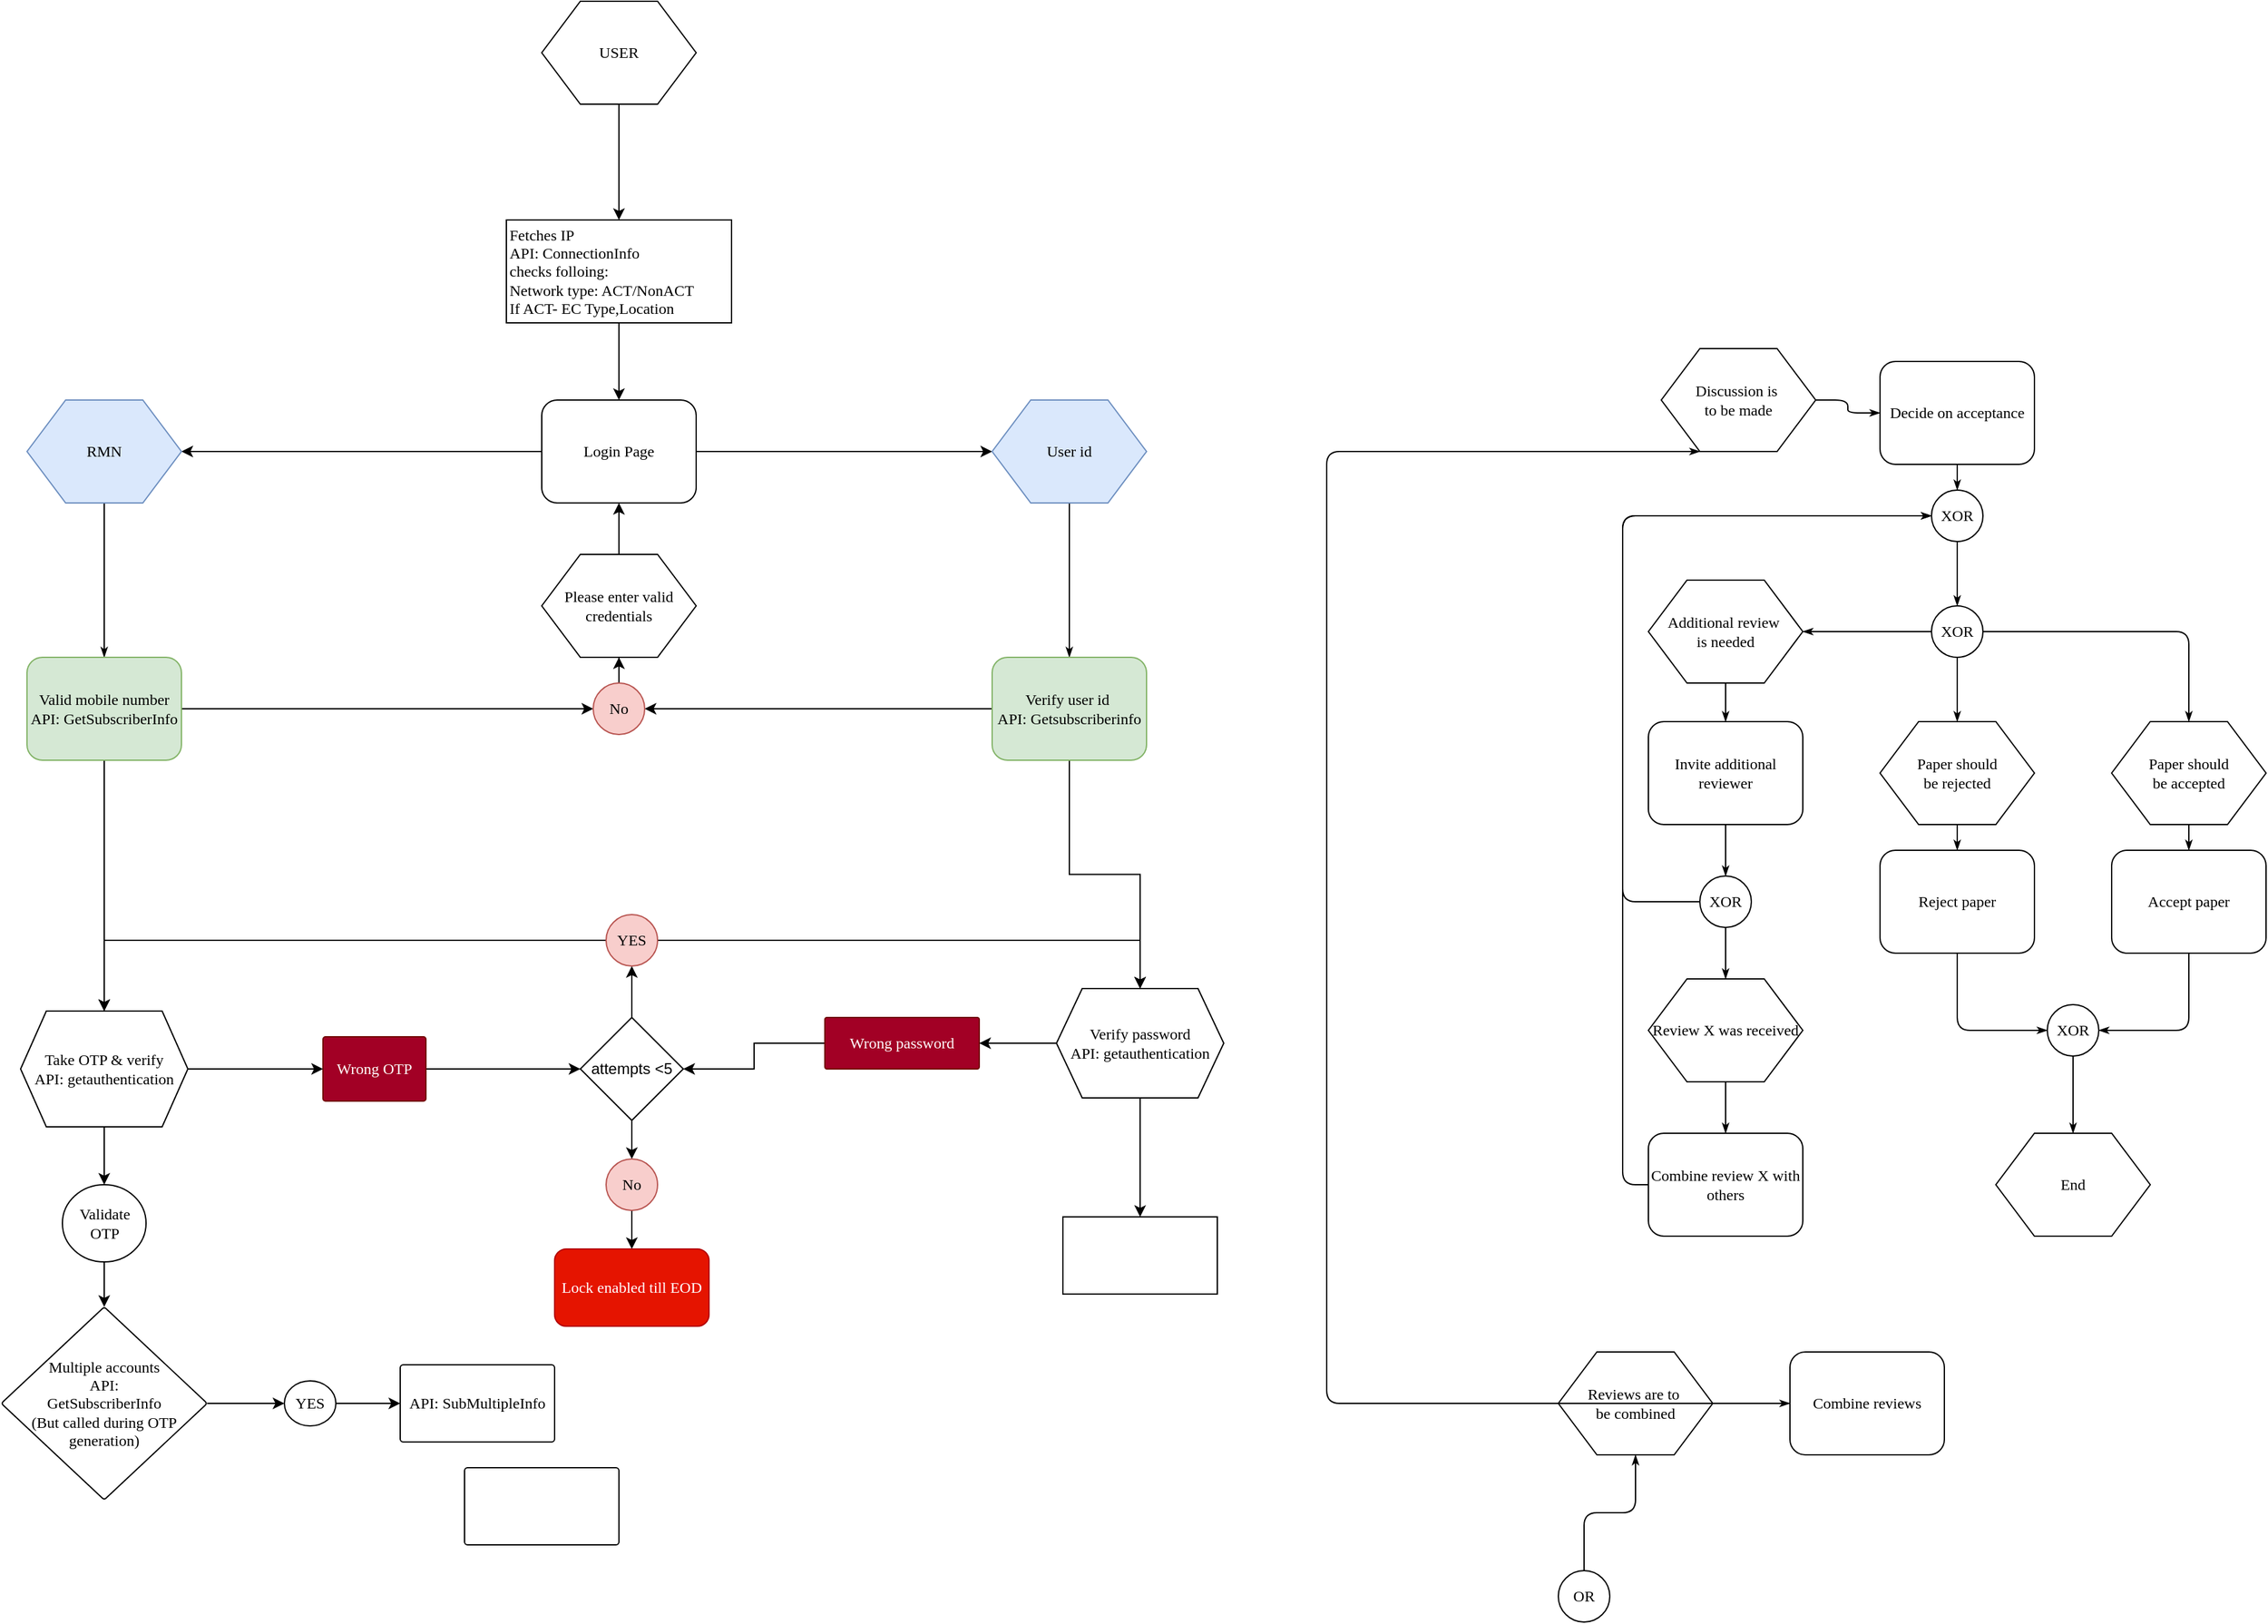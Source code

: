 <mxfile version="24.6.4" type="github">
  <diagram name="Page-1" id="8ce9d11a-91a2-4d17-14d8-a56ed91bf033">
    <mxGraphModel dx="1833" dy="1267" grid="1" gridSize="10" guides="1" tooltips="1" connect="1" arrows="1" fold="1" page="1" pageScale="1" pageWidth="1100" pageHeight="850" background="none" math="0" shadow="0">
      <root>
        <mxCell id="0" />
        <mxCell id="1" parent="0" />
        <mxCell id="Sn8Yhas9u_WasGgBsoDQ-31" value="" style="edgeStyle=orthogonalEdgeStyle;rounded=0;orthogonalLoop=1;jettySize=auto;html=1;" edge="1" parent="1" source="17ea667e15c223fc-1" target="Sn8Yhas9u_WasGgBsoDQ-30">
          <mxGeometry relative="1" as="geometry" />
        </mxCell>
        <mxCell id="17ea667e15c223fc-1" value="USER" style="shape=hexagon;perimeter=hexagonPerimeter;whiteSpace=wrap;html=1;rounded=0;shadow=0;labelBackgroundColor=none;strokeWidth=1;fontFamily=Verdana;fontSize=12;align=center;" parent="1" vertex="1">
          <mxGeometry x="180" y="-250" width="120" height="80" as="geometry" />
        </mxCell>
        <mxCell id="TGvC0FLWGlHYk3iBVuQh-11" value="" style="edgeStyle=orthogonalEdgeStyle;rounded=0;orthogonalLoop=1;jettySize=auto;html=1;" parent="1" source="17ea667e15c223fc-2" target="17ea667e15c223fc-4" edge="1">
          <mxGeometry relative="1" as="geometry" />
        </mxCell>
        <mxCell id="TGvC0FLWGlHYk3iBVuQh-15" value="" style="edgeStyle=orthogonalEdgeStyle;rounded=0;orthogonalLoop=1;jettySize=auto;html=1;" parent="1" source="17ea667e15c223fc-2" target="17ea667e15c223fc-5" edge="1">
          <mxGeometry relative="1" as="geometry" />
        </mxCell>
        <mxCell id="17ea667e15c223fc-2" value="Login Page" style="rounded=1;whiteSpace=wrap;html=1;shadow=0;labelBackgroundColor=none;strokeWidth=1;fontFamily=Verdana;fontSize=12;align=center;" parent="1" vertex="1">
          <mxGeometry x="180" y="60" width="120" height="80" as="geometry" />
        </mxCell>
        <mxCell id="17ea667e15c223fc-39" style="edgeStyle=orthogonalEdgeStyle;rounded=1;html=1;labelBackgroundColor=none;startArrow=none;startFill=0;startSize=5;endArrow=classicThin;endFill=1;endSize=5;jettySize=auto;orthogonalLoop=1;strokeWidth=1;fontFamily=Verdana;fontSize=8" parent="1" source="17ea667e15c223fc-4" target="17ea667e15c223fc-7" edge="1">
          <mxGeometry relative="1" as="geometry" />
        </mxCell>
        <mxCell id="17ea667e15c223fc-4" value="RMN" style="shape=hexagon;perimeter=hexagonPerimeter;whiteSpace=wrap;html=1;rounded=0;shadow=0;labelBackgroundColor=none;strokeWidth=1;fontFamily=Verdana;fontSize=12;align=center;fillColor=#dae8fc;strokeColor=#6c8ebf;" parent="1" vertex="1">
          <mxGeometry x="-220" y="60" width="120" height="80" as="geometry" />
        </mxCell>
        <mxCell id="17ea667e15c223fc-36" style="edgeStyle=orthogonalEdgeStyle;rounded=1;html=1;labelBackgroundColor=none;startArrow=none;startFill=0;startSize=5;endArrow=classicThin;endFill=1;endSize=5;jettySize=auto;orthogonalLoop=1;strokeWidth=1;fontFamily=Verdana;fontSize=8" parent="1" source="17ea667e15c223fc-5" target="17ea667e15c223fc-8" edge="1">
          <mxGeometry relative="1" as="geometry" />
        </mxCell>
        <mxCell id="17ea667e15c223fc-5" value="User id" style="shape=hexagon;perimeter=hexagonPerimeter;whiteSpace=wrap;html=1;rounded=0;shadow=0;labelBackgroundColor=none;strokeWidth=1;fontFamily=Verdana;fontSize=12;align=center;fillColor=#dae8fc;strokeColor=#6c8ebf;" parent="1" vertex="1">
          <mxGeometry x="530" y="60" width="120" height="80" as="geometry" />
        </mxCell>
        <mxCell id="TGvC0FLWGlHYk3iBVuQh-6" value="" style="edgeStyle=orthogonalEdgeStyle;rounded=0;orthogonalLoop=1;jettySize=auto;html=1;" parent="1" source="17ea667e15c223fc-7" target="TGvC0FLWGlHYk3iBVuQh-5" edge="1">
          <mxGeometry relative="1" as="geometry" />
        </mxCell>
        <mxCell id="Sn8Yhas9u_WasGgBsoDQ-37" value="" style="edgeStyle=orthogonalEdgeStyle;rounded=0;orthogonalLoop=1;jettySize=auto;html=1;" edge="1" parent="1" source="17ea667e15c223fc-7" target="Sn8Yhas9u_WasGgBsoDQ-36">
          <mxGeometry relative="1" as="geometry" />
        </mxCell>
        <mxCell id="17ea667e15c223fc-7" value="Valid mobile number&lt;div&gt;API: GetSubscriberInfo&lt;/div&gt;" style="rounded=1;whiteSpace=wrap;html=1;shadow=0;labelBackgroundColor=none;strokeWidth=1;fontFamily=Verdana;fontSize=12;align=center;fillColor=#d5e8d4;strokeColor=#82b366;" parent="1" vertex="1">
          <mxGeometry x="-220" y="260" width="120" height="80" as="geometry" />
        </mxCell>
        <mxCell id="TGvC0FLWGlHYk3iBVuQh-7" value="" style="edgeStyle=orthogonalEdgeStyle;rounded=0;orthogonalLoop=1;jettySize=auto;html=1;" parent="1" source="17ea667e15c223fc-8" target="TGvC0FLWGlHYk3iBVuQh-5" edge="1">
          <mxGeometry relative="1" as="geometry" />
        </mxCell>
        <mxCell id="Sn8Yhas9u_WasGgBsoDQ-40" value="" style="edgeStyle=orthogonalEdgeStyle;rounded=0;orthogonalLoop=1;jettySize=auto;html=1;" edge="1" parent="1" source="17ea667e15c223fc-8" target="Sn8Yhas9u_WasGgBsoDQ-39">
          <mxGeometry relative="1" as="geometry" />
        </mxCell>
        <mxCell id="17ea667e15c223fc-8" value="Verify user id&amp;nbsp;&lt;div&gt;API: Getsubscriberinfo&lt;/div&gt;" style="rounded=1;whiteSpace=wrap;html=1;shadow=0;labelBackgroundColor=none;strokeWidth=1;fontFamily=Verdana;fontSize=12;align=center;fillColor=#d5e8d4;strokeColor=#82b366;" parent="1" vertex="1">
          <mxGeometry x="530" y="260" width="120" height="80" as="geometry" />
        </mxCell>
        <mxCell id="17ea667e15c223fc-40" style="edgeStyle=orthogonalEdgeStyle;rounded=1;html=1;labelBackgroundColor=none;startArrow=none;startFill=0;startSize=5;endArrow=classicThin;endFill=1;endSize=5;jettySize=auto;orthogonalLoop=1;strokeWidth=1;fontFamily=Verdana;fontSize=8" parent="1" source="17ea667e15c223fc-10" target="17ea667e15c223fc-11" edge="1">
          <mxGeometry relative="1" as="geometry" />
        </mxCell>
        <mxCell id="17ea667e15c223fc-10" value="OR" style="ellipse;whiteSpace=wrap;html=1;rounded=1;shadow=0;labelBackgroundColor=none;strokeWidth=1;fontFamily=Verdana;fontSize=12;align=center;" parent="1" vertex="1">
          <mxGeometry x="970" y="970" width="40" height="40" as="geometry" />
        </mxCell>
        <mxCell id="17ea667e15c223fc-41" style="edgeStyle=orthogonalEdgeStyle;rounded=1;html=1;labelBackgroundColor=none;startArrow=none;startFill=0;startSize=5;endArrow=classicThin;endFill=1;endSize=5;jettySize=auto;orthogonalLoop=1;strokeWidth=1;fontFamily=Verdana;fontSize=8" parent="1" source="17ea667e15c223fc-11" target="17ea667e15c223fc-12" edge="1">
          <mxGeometry relative="1" as="geometry" />
        </mxCell>
        <mxCell id="17ea667e15c223fc-11" value="Reviews are to&amp;nbsp;&lt;div&gt;be combined&lt;/div&gt;" style="shape=hexagon;perimeter=hexagonPerimeter;whiteSpace=wrap;html=1;rounded=0;shadow=0;labelBackgroundColor=none;strokeWidth=1;fontFamily=Verdana;fontSize=12;align=center;" parent="1" vertex="1">
          <mxGeometry x="970" y="800" width="120" height="80" as="geometry" />
        </mxCell>
        <mxCell id="17ea667e15c223fc-42" style="edgeStyle=orthogonalEdgeStyle;rounded=1;html=1;labelBackgroundColor=none;startArrow=none;startFill=0;startSize=5;endArrow=classicThin;endFill=1;endSize=5;jettySize=auto;orthogonalLoop=1;strokeWidth=1;fontFamily=Verdana;fontSize=8" parent="1" source="17ea667e15c223fc-12" target="17ea667e15c223fc-13" edge="1">
          <mxGeometry relative="1" as="geometry">
            <Array as="points">
              <mxPoint x="790" y="100" />
            </Array>
          </mxGeometry>
        </mxCell>
        <mxCell id="17ea667e15c223fc-12" value="Combine reviews" style="rounded=1;whiteSpace=wrap;html=1;shadow=0;labelBackgroundColor=none;strokeWidth=1;fontFamily=Verdana;fontSize=12;align=center;" parent="1" vertex="1">
          <mxGeometry x="1150" y="800" width="120" height="80" as="geometry" />
        </mxCell>
        <mxCell id="17ea667e15c223fc-43" style="edgeStyle=orthogonalEdgeStyle;rounded=1;html=1;labelBackgroundColor=none;startArrow=none;startFill=0;startSize=5;endArrow=classicThin;endFill=1;endSize=5;jettySize=auto;orthogonalLoop=1;strokeWidth=1;fontFamily=Verdana;fontSize=8" parent="1" source="17ea667e15c223fc-13" target="17ea667e15c223fc-14" edge="1">
          <mxGeometry relative="1" as="geometry" />
        </mxCell>
        <mxCell id="17ea667e15c223fc-13" value="Discussion is&amp;nbsp;&lt;div&gt;to be made&lt;/div&gt;" style="shape=hexagon;perimeter=hexagonPerimeter;whiteSpace=wrap;html=1;rounded=0;shadow=0;labelBackgroundColor=none;strokeWidth=1;fontFamily=Verdana;fontSize=12;align=center;" parent="1" vertex="1">
          <mxGeometry x="1050" y="20" width="120" height="80" as="geometry" />
        </mxCell>
        <mxCell id="17ea667e15c223fc-44" style="edgeStyle=orthogonalEdgeStyle;rounded=1;html=1;labelBackgroundColor=none;startArrow=none;startFill=0;startSize=5;endArrow=classicThin;endFill=1;endSize=5;jettySize=auto;orthogonalLoop=1;strokeWidth=1;fontFamily=Verdana;fontSize=8" parent="1" source="17ea667e15c223fc-14" target="17ea667e15c223fc-15" edge="1">
          <mxGeometry relative="1" as="geometry" />
        </mxCell>
        <mxCell id="17ea667e15c223fc-14" value="Decide on acceptance" style="rounded=1;whiteSpace=wrap;html=1;shadow=0;labelBackgroundColor=none;strokeWidth=1;fontFamily=Verdana;fontSize=12;align=center;" parent="1" vertex="1">
          <mxGeometry x="1220" y="30" width="120" height="80" as="geometry" />
        </mxCell>
        <mxCell id="17ea667e15c223fc-45" style="edgeStyle=orthogonalEdgeStyle;rounded=1;html=1;labelBackgroundColor=none;startArrow=none;startFill=0;startSize=5;endArrow=classicThin;endFill=1;endSize=5;jettySize=auto;orthogonalLoop=1;strokeColor=#000000;strokeWidth=1;fontFamily=Verdana;fontSize=8;fontColor=#000000;" parent="1" source="17ea667e15c223fc-15" target="17ea667e15c223fc-17" edge="1">
          <mxGeometry relative="1" as="geometry" />
        </mxCell>
        <mxCell id="17ea667e15c223fc-15" value="XOR" style="ellipse;whiteSpace=wrap;html=1;rounded=1;shadow=0;labelBackgroundColor=none;strokeWidth=1;fontFamily=Verdana;fontSize=12;align=center;" parent="1" vertex="1">
          <mxGeometry x="1260" y="130" width="40" height="40" as="geometry" />
        </mxCell>
        <mxCell id="17ea667e15c223fc-54" style="edgeStyle=orthogonalEdgeStyle;rounded=1;html=1;labelBackgroundColor=none;startArrow=none;startFill=0;startSize=5;endArrow=classicThin;endFill=1;endSize=5;jettySize=auto;orthogonalLoop=1;strokeWidth=1;fontFamily=Verdana;fontSize=8" parent="1" source="17ea667e15c223fc-16" target="17ea667e15c223fc-18" edge="1">
          <mxGeometry relative="1" as="geometry" />
        </mxCell>
        <mxCell id="17ea667e15c223fc-16" value="Additional review&amp;nbsp;&lt;div&gt;is needed&lt;/div&gt;" style="shape=hexagon;perimeter=hexagonPerimeter;whiteSpace=wrap;html=1;rounded=0;shadow=0;labelBackgroundColor=none;strokeWidth=1;fontFamily=Verdana;fontSize=12;align=center;" parent="1" vertex="1">
          <mxGeometry x="1040" y="200" width="120" height="80" as="geometry" />
        </mxCell>
        <mxCell id="17ea667e15c223fc-46" style="edgeStyle=orthogonalEdgeStyle;rounded=1;html=1;labelBackgroundColor=none;startArrow=none;startFill=0;startSize=5;endArrow=classicThin;endFill=1;endSize=5;jettySize=auto;orthogonalLoop=1;strokeColor=#000000;strokeWidth=1;fontFamily=Verdana;fontSize=8;fontColor=#000000;" parent="1" source="17ea667e15c223fc-17" target="17ea667e15c223fc-19" edge="1">
          <mxGeometry relative="1" as="geometry" />
        </mxCell>
        <mxCell id="17ea667e15c223fc-49" style="edgeStyle=orthogonalEdgeStyle;rounded=1;html=1;labelBackgroundColor=none;startArrow=none;startFill=0;startSize=5;endArrow=classicThin;endFill=1;endSize=5;jettySize=auto;orthogonalLoop=1;strokeColor=#000000;strokeWidth=1;fontFamily=Verdana;fontSize=8;fontColor=#000000;" parent="1" source="17ea667e15c223fc-17" target="17ea667e15c223fc-20" edge="1">
          <mxGeometry relative="1" as="geometry" />
        </mxCell>
        <mxCell id="17ea667e15c223fc-53" style="edgeStyle=orthogonalEdgeStyle;rounded=1;html=1;labelBackgroundColor=none;startArrow=none;startFill=0;startSize=5;endArrow=classicThin;endFill=1;endSize=5;jettySize=auto;orthogonalLoop=1;strokeColor=#000000;strokeWidth=1;fontFamily=Verdana;fontSize=8;fontColor=#000000;" parent="1" source="17ea667e15c223fc-17" target="17ea667e15c223fc-16" edge="1">
          <mxGeometry relative="1" as="geometry" />
        </mxCell>
        <mxCell id="17ea667e15c223fc-17" value="XOR" style="ellipse;whiteSpace=wrap;html=1;rounded=1;shadow=0;labelBackgroundColor=none;strokeWidth=1;fontFamily=Verdana;fontSize=12;align=center;" parent="1" vertex="1">
          <mxGeometry x="1260" y="220" width="40" height="40" as="geometry" />
        </mxCell>
        <mxCell id="17ea667e15c223fc-55" style="edgeStyle=orthogonalEdgeStyle;rounded=1;html=1;labelBackgroundColor=none;startArrow=none;startFill=0;startSize=5;endArrow=classicThin;endFill=1;endSize=5;jettySize=auto;orthogonalLoop=1;strokeWidth=1;fontFamily=Verdana;fontSize=8" parent="1" source="17ea667e15c223fc-18" target="17ea667e15c223fc-21" edge="1">
          <mxGeometry relative="1" as="geometry" />
        </mxCell>
        <mxCell id="17ea667e15c223fc-18" value="Invite additional reviewer" style="rounded=1;whiteSpace=wrap;html=1;shadow=0;labelBackgroundColor=none;strokeWidth=1;fontFamily=Verdana;fontSize=12;align=center;" parent="1" vertex="1">
          <mxGeometry x="1040" y="310" width="120" height="80" as="geometry" />
        </mxCell>
        <mxCell id="17ea667e15c223fc-47" style="edgeStyle=orthogonalEdgeStyle;rounded=1;html=1;labelBackgroundColor=none;startArrow=none;startFill=0;startSize=5;endArrow=classicThin;endFill=1;endSize=5;jettySize=auto;orthogonalLoop=1;strokeWidth=1;fontFamily=Verdana;fontSize=8" parent="1" source="17ea667e15c223fc-19" target="17ea667e15c223fc-22" edge="1">
          <mxGeometry relative="1" as="geometry" />
        </mxCell>
        <mxCell id="17ea667e15c223fc-19" value="Paper should&lt;div&gt;be rejected&lt;/div&gt;" style="shape=hexagon;perimeter=hexagonPerimeter;whiteSpace=wrap;html=1;rounded=0;shadow=0;labelBackgroundColor=none;strokeWidth=1;fontFamily=Verdana;fontSize=12;align=center;" parent="1" vertex="1">
          <mxGeometry x="1220" y="310" width="120" height="80" as="geometry" />
        </mxCell>
        <mxCell id="17ea667e15c223fc-50" style="edgeStyle=orthogonalEdgeStyle;rounded=1;html=1;labelBackgroundColor=none;startArrow=none;startFill=0;startSize=5;endArrow=classicThin;endFill=1;endSize=5;jettySize=auto;orthogonalLoop=1;strokeWidth=1;fontFamily=Verdana;fontSize=8" parent="1" source="17ea667e15c223fc-20" target="17ea667e15c223fc-23" edge="1">
          <mxGeometry relative="1" as="geometry" />
        </mxCell>
        <mxCell id="17ea667e15c223fc-20" value="Paper should&lt;div&gt;be accepted&lt;/div&gt;" style="shape=hexagon;perimeter=hexagonPerimeter;whiteSpace=wrap;html=1;rounded=0;shadow=0;labelBackgroundColor=none;strokeWidth=1;fontFamily=Verdana;fontSize=12;align=center;" parent="1" vertex="1">
          <mxGeometry x="1400" y="310" width="120" height="80" as="geometry" />
        </mxCell>
        <mxCell id="17ea667e15c223fc-56" style="edgeStyle=orthogonalEdgeStyle;rounded=1;html=1;labelBackgroundColor=none;startArrow=none;startFill=0;startSize=5;endArrow=classicThin;endFill=1;endSize=5;jettySize=auto;orthogonalLoop=1;strokeWidth=1;fontFamily=Verdana;fontSize=8" parent="1" source="17ea667e15c223fc-21" target="17ea667e15c223fc-24" edge="1">
          <mxGeometry relative="1" as="geometry" />
        </mxCell>
        <mxCell id="17ea667e15c223fc-58" style="edgeStyle=orthogonalEdgeStyle;rounded=1;html=1;labelBackgroundColor=none;startArrow=none;startFill=0;startSize=5;endArrow=classicThin;endFill=1;endSize=5;jettySize=auto;orthogonalLoop=1;strokeWidth=1;fontFamily=Verdana;fontSize=8" parent="1" source="17ea667e15c223fc-21" target="17ea667e15c223fc-15" edge="1">
          <mxGeometry relative="1" as="geometry">
            <Array as="points">
              <mxPoint x="1020" y="450" />
              <mxPoint x="1020" y="150" />
            </Array>
          </mxGeometry>
        </mxCell>
        <mxCell id="17ea667e15c223fc-21" value="XOR" style="ellipse;whiteSpace=wrap;html=1;rounded=1;shadow=0;labelBackgroundColor=none;strokeWidth=1;fontFamily=Verdana;fontSize=12;align=center;" parent="1" vertex="1">
          <mxGeometry x="1080" y="430" width="40" height="40" as="geometry" />
        </mxCell>
        <mxCell id="17ea667e15c223fc-48" style="edgeStyle=orthogonalEdgeStyle;rounded=1;html=1;labelBackgroundColor=none;startArrow=none;startFill=0;startSize=5;endArrow=classicThin;endFill=1;endSize=5;jettySize=auto;orthogonalLoop=1;strokeWidth=1;fontFamily=Verdana;fontSize=8" parent="1" source="17ea667e15c223fc-22" target="17ea667e15c223fc-25" edge="1">
          <mxGeometry relative="1" as="geometry">
            <Array as="points">
              <mxPoint x="1280" y="550" />
            </Array>
          </mxGeometry>
        </mxCell>
        <mxCell id="17ea667e15c223fc-22" value="Reject paper" style="rounded=1;whiteSpace=wrap;html=1;shadow=0;labelBackgroundColor=none;strokeWidth=1;fontFamily=Verdana;fontSize=12;align=center;" parent="1" vertex="1">
          <mxGeometry x="1220" y="410" width="120" height="80" as="geometry" />
        </mxCell>
        <mxCell id="17ea667e15c223fc-51" style="edgeStyle=orthogonalEdgeStyle;rounded=1;html=1;labelBackgroundColor=none;startArrow=none;startFill=0;startSize=5;endArrow=classicThin;endFill=1;endSize=5;jettySize=auto;orthogonalLoop=1;strokeWidth=1;fontFamily=Verdana;fontSize=8" parent="1" source="17ea667e15c223fc-23" target="17ea667e15c223fc-25" edge="1">
          <mxGeometry relative="1" as="geometry">
            <Array as="points">
              <mxPoint x="1460" y="550" />
            </Array>
          </mxGeometry>
        </mxCell>
        <mxCell id="17ea667e15c223fc-23" value="Accept paper" style="rounded=1;whiteSpace=wrap;html=1;shadow=0;labelBackgroundColor=none;strokeWidth=1;fontFamily=Verdana;fontSize=12;align=center;" parent="1" vertex="1">
          <mxGeometry x="1400" y="410" width="120" height="80" as="geometry" />
        </mxCell>
        <mxCell id="17ea667e15c223fc-57" style="edgeStyle=orthogonalEdgeStyle;rounded=1;html=1;labelBackgroundColor=none;startArrow=none;startFill=0;startSize=5;endArrow=classicThin;endFill=1;endSize=5;jettySize=auto;orthogonalLoop=1;strokeWidth=1;fontFamily=Verdana;fontSize=8" parent="1" source="17ea667e15c223fc-24" target="17ea667e15c223fc-27" edge="1">
          <mxGeometry relative="1" as="geometry" />
        </mxCell>
        <mxCell id="17ea667e15c223fc-24" value="Review X was received" style="shape=hexagon;perimeter=hexagonPerimeter;whiteSpace=wrap;html=1;rounded=0;shadow=0;labelBackgroundColor=none;strokeWidth=1;fontFamily=Verdana;fontSize=12;align=center;" parent="1" vertex="1">
          <mxGeometry x="1040" y="510" width="120" height="80" as="geometry" />
        </mxCell>
        <mxCell id="17ea667e15c223fc-52" style="edgeStyle=orthogonalEdgeStyle;rounded=1;html=1;labelBackgroundColor=none;startArrow=none;startFill=0;startSize=5;endArrow=classicThin;endFill=1;endSize=5;jettySize=auto;orthogonalLoop=1;strokeWidth=1;fontFamily=Verdana;fontSize=8" parent="1" source="17ea667e15c223fc-25" target="17ea667e15c223fc-26" edge="1">
          <mxGeometry relative="1" as="geometry" />
        </mxCell>
        <mxCell id="17ea667e15c223fc-25" value="XOR" style="ellipse;whiteSpace=wrap;html=1;rounded=1;shadow=0;labelBackgroundColor=none;strokeWidth=1;fontFamily=Verdana;fontSize=12;align=center;" parent="1" vertex="1">
          <mxGeometry x="1350" y="530" width="40" height="40" as="geometry" />
        </mxCell>
        <mxCell id="17ea667e15c223fc-26" value="End" style="shape=hexagon;perimeter=hexagonPerimeter;whiteSpace=wrap;html=1;rounded=0;shadow=0;labelBackgroundColor=none;strokeWidth=1;fontFamily=Verdana;fontSize=12;align=center;" parent="1" vertex="1">
          <mxGeometry x="1310" y="630" width="120" height="80" as="geometry" />
        </mxCell>
        <mxCell id="17ea667e15c223fc-59" style="edgeStyle=orthogonalEdgeStyle;rounded=1;html=1;labelBackgroundColor=none;startArrow=none;startFill=0;startSize=5;endArrow=classicThin;endFill=1;endSize=5;jettySize=auto;orthogonalLoop=1;sstrokeWidth=1;fontFamily=Verdana;fontSize=8" parent="1" source="17ea667e15c223fc-27" target="17ea667e15c223fc-15" edge="1">
          <mxGeometry relative="1" as="geometry">
            <Array as="points">
              <mxPoint x="1020" y="670" />
              <mxPoint x="1020" y="150" />
            </Array>
          </mxGeometry>
        </mxCell>
        <mxCell id="17ea667e15c223fc-27" value="Combine review X with others" style="rounded=1;whiteSpace=wrap;html=1;shadow=0;labelBackgroundColor=none;strokeWidth=1;fontFamily=Verdana;fontSize=12;align=center;" parent="1" vertex="1">
          <mxGeometry x="1040" y="630" width="120" height="80" as="geometry" />
        </mxCell>
        <mxCell id="Sn8Yhas9u_WasGgBsoDQ-4" value="" style="edgeStyle=orthogonalEdgeStyle;rounded=0;orthogonalLoop=1;jettySize=auto;html=1;" edge="1" parent="1" source="TGvC0FLWGlHYk3iBVuQh-1" target="Sn8Yhas9u_WasGgBsoDQ-3">
          <mxGeometry relative="1" as="geometry" />
        </mxCell>
        <mxCell id="TGvC0FLWGlHYk3iBVuQh-1" value="Wrong OTP" style="rounded=1;whiteSpace=wrap;html=1;shadow=0;labelBackgroundColor=none;strokeWidth=1;fontFamily=Verdana;fontSize=12;align=center;arcSize=4;fillColor=#a20025;fontColor=#ffffff;strokeColor=#6F0000;" parent="1" vertex="1">
          <mxGeometry x="10" y="555" width="80" height="50" as="geometry" />
        </mxCell>
        <mxCell id="TGvC0FLWGlHYk3iBVuQh-9" value="" style="edgeStyle=orthogonalEdgeStyle;rounded=0;orthogonalLoop=1;jettySize=auto;html=1;" parent="1" source="TGvC0FLWGlHYk3iBVuQh-5" target="TGvC0FLWGlHYk3iBVuQh-8" edge="1">
          <mxGeometry relative="1" as="geometry" />
        </mxCell>
        <mxCell id="TGvC0FLWGlHYk3iBVuQh-5" value="No" style="ellipse;whiteSpace=wrap;html=1;rounded=1;shadow=0;labelBackgroundColor=none;strokeWidth=1;fontFamily=Verdana;fontSize=12;align=center;fillColor=#f8cecc;strokeColor=#b85450;" parent="1" vertex="1">
          <mxGeometry x="220" y="280" width="40" height="40" as="geometry" />
        </mxCell>
        <mxCell id="TGvC0FLWGlHYk3iBVuQh-14" value="" style="edgeStyle=orthogonalEdgeStyle;rounded=0;orthogonalLoop=1;jettySize=auto;html=1;" parent="1" source="TGvC0FLWGlHYk3iBVuQh-8" target="17ea667e15c223fc-2" edge="1">
          <mxGeometry relative="1" as="geometry" />
        </mxCell>
        <mxCell id="TGvC0FLWGlHYk3iBVuQh-8" value="Please enter valid credentials" style="shape=hexagon;perimeter=hexagonPerimeter;whiteSpace=wrap;html=1;rounded=0;shadow=0;labelBackgroundColor=none;strokeWidth=1;fontFamily=Verdana;fontSize=12;align=center;" parent="1" vertex="1">
          <mxGeometry x="180" y="180" width="120" height="80" as="geometry" />
        </mxCell>
        <mxCell id="Sn8Yhas9u_WasGgBsoDQ-8" value="" style="edgeStyle=orthogonalEdgeStyle;rounded=0;orthogonalLoop=1;jettySize=auto;html=1;" edge="1" parent="1" source="Sn8Yhas9u_WasGgBsoDQ-3" target="Sn8Yhas9u_WasGgBsoDQ-7">
          <mxGeometry relative="1" as="geometry" />
        </mxCell>
        <mxCell id="Sn8Yhas9u_WasGgBsoDQ-9" value="" style="edgeStyle=orthogonalEdgeStyle;rounded=0;orthogonalLoop=1;jettySize=auto;html=1;" edge="1" parent="1" source="Sn8Yhas9u_WasGgBsoDQ-3" target="Sn8Yhas9u_WasGgBsoDQ-6">
          <mxGeometry relative="1" as="geometry" />
        </mxCell>
        <mxCell id="Sn8Yhas9u_WasGgBsoDQ-3" value="attempts &amp;lt;5" style="rhombus;whiteSpace=wrap;html=1;" vertex="1" parent="1">
          <mxGeometry x="210" y="540" width="80" height="80" as="geometry" />
        </mxCell>
        <mxCell id="Sn8Yhas9u_WasGgBsoDQ-13" value="" style="edgeStyle=orthogonalEdgeStyle;rounded=0;orthogonalLoop=1;jettySize=auto;html=1;" edge="1" parent="1" source="Sn8Yhas9u_WasGgBsoDQ-6" target="Sn8Yhas9u_WasGgBsoDQ-12">
          <mxGeometry relative="1" as="geometry" />
        </mxCell>
        <mxCell id="Sn8Yhas9u_WasGgBsoDQ-6" value="No" style="ellipse;whiteSpace=wrap;html=1;rounded=1;shadow=0;labelBackgroundColor=none;strokeWidth=1;fontFamily=Verdana;fontSize=12;align=center;fillColor=#f8cecc;strokeColor=#b85450;" vertex="1" parent="1">
          <mxGeometry x="230" y="650" width="40" height="40" as="geometry" />
        </mxCell>
        <mxCell id="Sn8Yhas9u_WasGgBsoDQ-44" style="edgeStyle=orthogonalEdgeStyle;rounded=0;orthogonalLoop=1;jettySize=auto;html=1;exitX=0;exitY=0.5;exitDx=0;exitDy=0;entryX=0.5;entryY=0;entryDx=0;entryDy=0;" edge="1" parent="1" source="Sn8Yhas9u_WasGgBsoDQ-7" target="Sn8Yhas9u_WasGgBsoDQ-36">
          <mxGeometry relative="1" as="geometry" />
        </mxCell>
        <mxCell id="Sn8Yhas9u_WasGgBsoDQ-45" style="edgeStyle=orthogonalEdgeStyle;rounded=0;orthogonalLoop=1;jettySize=auto;html=1;exitX=1;exitY=0.5;exitDx=0;exitDy=0;entryX=0.5;entryY=0;entryDx=0;entryDy=0;" edge="1" parent="1" source="Sn8Yhas9u_WasGgBsoDQ-7" target="Sn8Yhas9u_WasGgBsoDQ-39">
          <mxGeometry relative="1" as="geometry" />
        </mxCell>
        <mxCell id="Sn8Yhas9u_WasGgBsoDQ-7" value="YES" style="ellipse;whiteSpace=wrap;html=1;rounded=1;shadow=0;labelBackgroundColor=none;strokeWidth=1;fontFamily=Verdana;fontSize=12;align=center;fillColor=#f8cecc;strokeColor=#b85450;" vertex="1" parent="1">
          <mxGeometry x="230" y="460" width="40" height="40" as="geometry" />
        </mxCell>
        <mxCell id="Sn8Yhas9u_WasGgBsoDQ-12" value="Lock enabled till EOD" style="whiteSpace=wrap;html=1;fontFamily=Verdana;rounded=1;shadow=0;labelBackgroundColor=none;strokeWidth=1;fillColor=#e51400;fontColor=#ffffff;strokeColor=#B20000;" vertex="1" parent="1">
          <mxGeometry x="190" y="720" width="120" height="60" as="geometry" />
        </mxCell>
        <mxCell id="Sn8Yhas9u_WasGgBsoDQ-16" value="" style="edgeStyle=orthogonalEdgeStyle;rounded=0;orthogonalLoop=1;jettySize=auto;html=1;" edge="1" parent="1" source="Sn8Yhas9u_WasGgBsoDQ-14" target="Sn8Yhas9u_WasGgBsoDQ-3">
          <mxGeometry relative="1" as="geometry" />
        </mxCell>
        <mxCell id="Sn8Yhas9u_WasGgBsoDQ-14" value="Wrong password" style="rounded=1;whiteSpace=wrap;html=1;shadow=0;labelBackgroundColor=none;strokeWidth=1;fontFamily=Verdana;fontSize=12;align=center;arcSize=4;fillColor=#a20025;fontColor=#ffffff;strokeColor=#6F0000;" vertex="1" parent="1">
          <mxGeometry x="400" y="540" width="120" height="40" as="geometry" />
        </mxCell>
        <mxCell id="Sn8Yhas9u_WasGgBsoDQ-47" value="" style="edgeStyle=orthogonalEdgeStyle;rounded=0;orthogonalLoop=1;jettySize=auto;html=1;" edge="1" parent="1" source="Sn8Yhas9u_WasGgBsoDQ-20" target="Sn8Yhas9u_WasGgBsoDQ-22">
          <mxGeometry relative="1" as="geometry" />
        </mxCell>
        <mxCell id="Sn8Yhas9u_WasGgBsoDQ-20" value="Multiple accounts&lt;div&gt;API:&lt;/div&gt;&lt;div&gt;GetSubscriberInfo&lt;/div&gt;&lt;div&gt;(But called during OTP generation)&lt;/div&gt;" style="rhombus;whiteSpace=wrap;html=1;fontFamily=Verdana;rounded=1;shadow=0;labelBackgroundColor=none;strokeWidth=1;arcSize=4;" vertex="1" parent="1">
          <mxGeometry x="-240" y="765" width="160" height="150" as="geometry" />
        </mxCell>
        <mxCell id="Sn8Yhas9u_WasGgBsoDQ-25" value="" style="edgeStyle=orthogonalEdgeStyle;rounded=0;orthogonalLoop=1;jettySize=auto;html=1;" edge="1" parent="1" source="Sn8Yhas9u_WasGgBsoDQ-22" target="Sn8Yhas9u_WasGgBsoDQ-24">
          <mxGeometry relative="1" as="geometry" />
        </mxCell>
        <mxCell id="Sn8Yhas9u_WasGgBsoDQ-22" value="YES" style="ellipse;whiteSpace=wrap;html=1;fontFamily=Verdana;rounded=1;shadow=0;labelBackgroundColor=none;strokeWidth=1;arcSize=4;" vertex="1" parent="1">
          <mxGeometry x="-20" y="822.5" width="40" height="35" as="geometry" />
        </mxCell>
        <mxCell id="Sn8Yhas9u_WasGgBsoDQ-24" value="API: SubMultipleInfo" style="whiteSpace=wrap;html=1;fontFamily=Verdana;rounded=1;shadow=0;labelBackgroundColor=none;strokeWidth=1;arcSize=4;" vertex="1" parent="1">
          <mxGeometry x="70" y="810" width="120" height="60" as="geometry" />
        </mxCell>
        <mxCell id="Sn8Yhas9u_WasGgBsoDQ-28" value="" style="whiteSpace=wrap;html=1;fontFamily=Verdana;rounded=1;shadow=0;labelBackgroundColor=none;strokeWidth=1;arcSize=4;" vertex="1" parent="1">
          <mxGeometry x="120" y="890" width="120" height="60" as="geometry" />
        </mxCell>
        <mxCell id="Sn8Yhas9u_WasGgBsoDQ-32" style="edgeStyle=orthogonalEdgeStyle;rounded=0;orthogonalLoop=1;jettySize=auto;html=1;exitX=0.5;exitY=1;exitDx=0;exitDy=0;" edge="1" parent="1" source="Sn8Yhas9u_WasGgBsoDQ-30" target="17ea667e15c223fc-2">
          <mxGeometry relative="1" as="geometry" />
        </mxCell>
        <mxCell id="Sn8Yhas9u_WasGgBsoDQ-30" value="&lt;div&gt;Fetches IP&lt;/div&gt;API: ConnectionInfo&amp;nbsp;&lt;div&gt;checks folloing:&lt;/div&gt;&lt;div style=&quot;&quot;&gt;Network type: ACT/NonACT&lt;/div&gt;&lt;div style=&quot;&quot;&gt;If ACT-&amp;nbsp;&lt;span style=&quot;background-color: initial;&quot;&gt;EC Type,&lt;/span&gt;&lt;span style=&quot;background-color: initial;&quot;&gt;Location&lt;/span&gt;&lt;/div&gt;" style="whiteSpace=wrap;html=1;fontFamily=Verdana;rounded=0;shadow=0;labelBackgroundColor=none;strokeWidth=1;align=left;" vertex="1" parent="1">
          <mxGeometry x="152.5" y="-80" width="175" height="80" as="geometry" />
        </mxCell>
        <mxCell id="Sn8Yhas9u_WasGgBsoDQ-38" value="" style="edgeStyle=orthogonalEdgeStyle;rounded=0;orthogonalLoop=1;jettySize=auto;html=1;" edge="1" parent="1" source="Sn8Yhas9u_WasGgBsoDQ-36" target="TGvC0FLWGlHYk3iBVuQh-1">
          <mxGeometry relative="1" as="geometry" />
        </mxCell>
        <mxCell id="Sn8Yhas9u_WasGgBsoDQ-49" value="" style="edgeStyle=orthogonalEdgeStyle;rounded=0;orthogonalLoop=1;jettySize=auto;html=1;" edge="1" parent="1" source="Sn8Yhas9u_WasGgBsoDQ-36" target="Sn8Yhas9u_WasGgBsoDQ-48">
          <mxGeometry relative="1" as="geometry" />
        </mxCell>
        <mxCell id="Sn8Yhas9u_WasGgBsoDQ-36" value="&lt;div style=&quot;&quot;&gt;&lt;span style=&quot;font-family: Verdana; background-color: initial;&quot;&gt;Take OTP &amp;amp; verify&lt;/span&gt;&lt;/div&gt;&lt;div style=&quot;font-family: Verdana;&quot;&gt;API: getauthentication&lt;/div&gt;" style="shape=hexagon;perimeter=hexagonPerimeter2;whiteSpace=wrap;html=1;fixedSize=1;align=center;" vertex="1" parent="1">
          <mxGeometry x="-225" y="535" width="130" height="90" as="geometry" />
        </mxCell>
        <mxCell id="Sn8Yhas9u_WasGgBsoDQ-41" value="" style="edgeStyle=orthogonalEdgeStyle;rounded=0;orthogonalLoop=1;jettySize=auto;html=1;" edge="1" parent="1" source="Sn8Yhas9u_WasGgBsoDQ-39" target="Sn8Yhas9u_WasGgBsoDQ-14">
          <mxGeometry relative="1" as="geometry" />
        </mxCell>
        <mxCell id="Sn8Yhas9u_WasGgBsoDQ-52" value="" style="edgeStyle=orthogonalEdgeStyle;rounded=0;orthogonalLoop=1;jettySize=auto;html=1;" edge="1" parent="1" source="Sn8Yhas9u_WasGgBsoDQ-39" target="Sn8Yhas9u_WasGgBsoDQ-51">
          <mxGeometry relative="1" as="geometry" />
        </mxCell>
        <mxCell id="Sn8Yhas9u_WasGgBsoDQ-39" value="&lt;span style=&quot;font-family: Verdana;&quot;&gt;Verify password&lt;/span&gt;&lt;div style=&quot;font-family: Verdana;&quot;&gt;API: getauthentication&lt;/div&gt;" style="shape=hexagon;perimeter=hexagonPerimeter2;whiteSpace=wrap;html=1;fixedSize=1;" vertex="1" parent="1">
          <mxGeometry x="580" y="517.5" width="130" height="85" as="geometry" />
        </mxCell>
        <mxCell id="Sn8Yhas9u_WasGgBsoDQ-50" value="" style="edgeStyle=orthogonalEdgeStyle;rounded=0;orthogonalLoop=1;jettySize=auto;html=1;" edge="1" parent="1" source="Sn8Yhas9u_WasGgBsoDQ-48" target="Sn8Yhas9u_WasGgBsoDQ-20">
          <mxGeometry relative="1" as="geometry" />
        </mxCell>
        <mxCell id="Sn8Yhas9u_WasGgBsoDQ-48" value="Validate OTP" style="ellipse;whiteSpace=wrap;html=1;fontFamily=Verdana;rounded=1;shadow=0;labelBackgroundColor=none;strokeWidth=1;arcSize=4;" vertex="1" parent="1">
          <mxGeometry x="-192.5" y="670" width="65" height="60" as="geometry" />
        </mxCell>
        <mxCell id="Sn8Yhas9u_WasGgBsoDQ-51" value="" style="whiteSpace=wrap;html=1;" vertex="1" parent="1">
          <mxGeometry x="585" y="695" width="120" height="60" as="geometry" />
        </mxCell>
      </root>
    </mxGraphModel>
  </diagram>
</mxfile>
